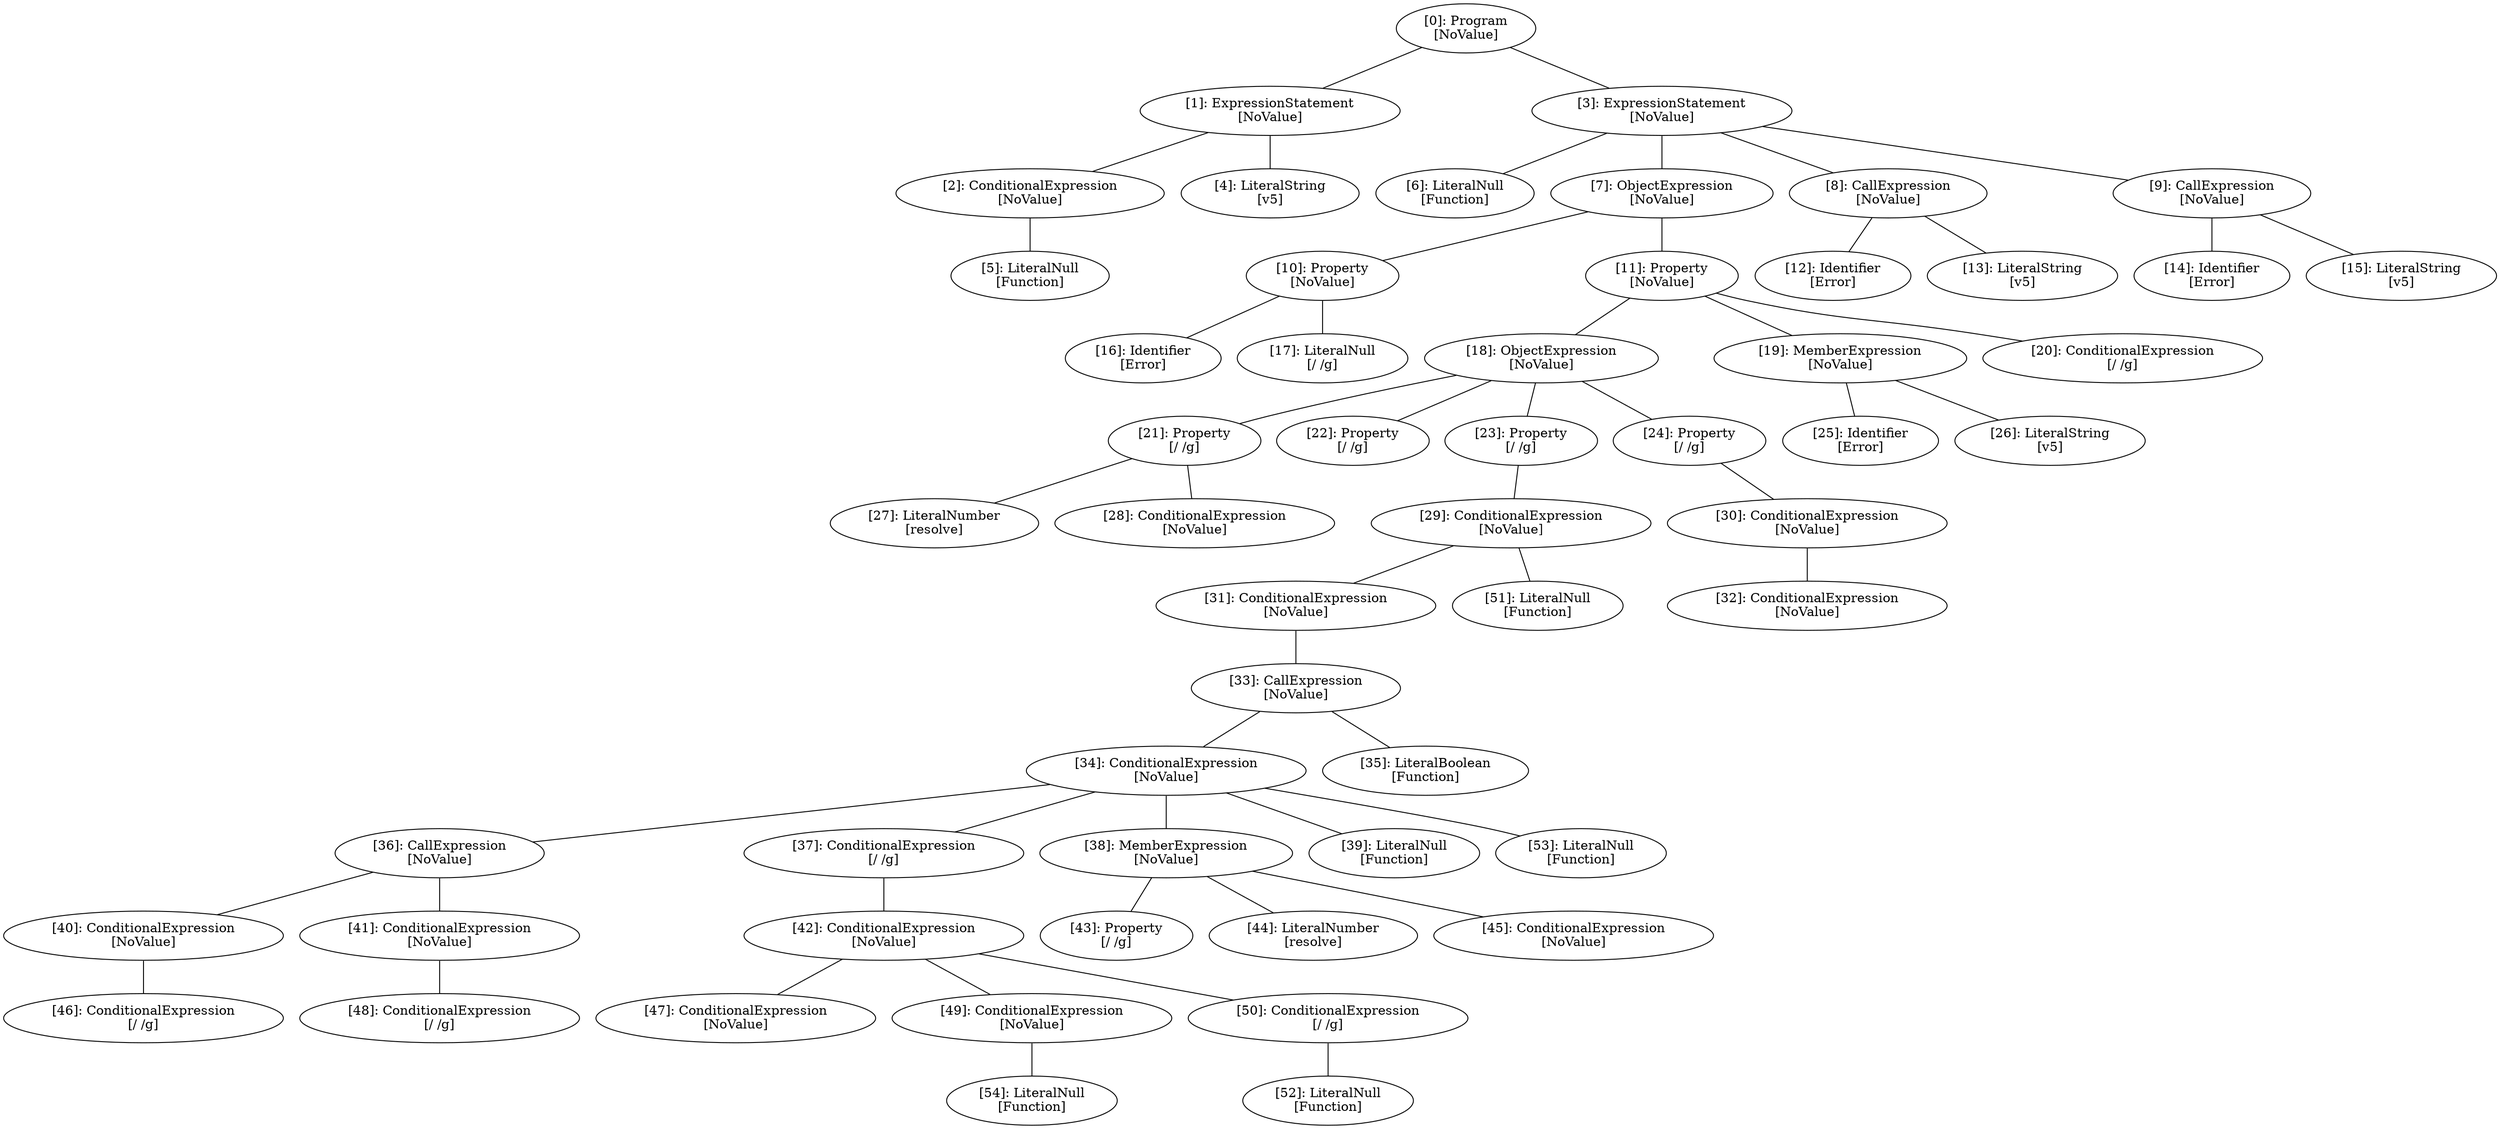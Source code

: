 // Result
graph {
	0 [label="[0]: Program
[NoValue]"]
	1 [label="[1]: ExpressionStatement
[NoValue]"]
	2 [label="[2]: ConditionalExpression
[NoValue]"]
	3 [label="[3]: ExpressionStatement
[NoValue]"]
	4 [label="[4]: LiteralString
[v5]"]
	5 [label="[5]: LiteralNull
[Function]"]
	6 [label="[6]: LiteralNull
[Function]"]
	7 [label="[7]: ObjectExpression
[NoValue]"]
	8 [label="[8]: CallExpression
[NoValue]"]
	9 [label="[9]: CallExpression
[NoValue]"]
	10 [label="[10]: Property
[NoValue]"]
	11 [label="[11]: Property
[NoValue]"]
	12 [label="[12]: Identifier
[Error]"]
	13 [label="[13]: LiteralString
[v5]"]
	14 [label="[14]: Identifier
[Error]"]
	15 [label="[15]: LiteralString
[v5]"]
	16 [label="[16]: Identifier
[Error]"]
	17 [label="[17]: LiteralNull
[/ /g]"]
	18 [label="[18]: ObjectExpression
[NoValue]"]
	19 [label="[19]: MemberExpression
[NoValue]"]
	20 [label="[20]: ConditionalExpression
[/ /g]"]
	21 [label="[21]: Property
[/ /g]"]
	22 [label="[22]: Property
[/ /g]"]
	23 [label="[23]: Property
[/ /g]"]
	24 [label="[24]: Property
[/ /g]"]
	25 [label="[25]: Identifier
[Error]"]
	26 [label="[26]: LiteralString
[v5]"]
	27 [label="[27]: LiteralNumber
[resolve]"]
	28 [label="[28]: ConditionalExpression
[NoValue]"]
	29 [label="[29]: ConditionalExpression
[NoValue]"]
	30 [label="[30]: ConditionalExpression
[NoValue]"]
	31 [label="[31]: ConditionalExpression
[NoValue]"]
	32 [label="[32]: ConditionalExpression
[NoValue]"]
	33 [label="[33]: CallExpression
[NoValue]"]
	34 [label="[34]: ConditionalExpression
[NoValue]"]
	35 [label="[35]: LiteralBoolean
[Function]"]
	36 [label="[36]: CallExpression
[NoValue]"]
	37 [label="[37]: ConditionalExpression
[/ /g]"]
	38 [label="[38]: MemberExpression
[NoValue]"]
	39 [label="[39]: LiteralNull
[Function]"]
	40 [label="[40]: ConditionalExpression
[NoValue]"]
	41 [label="[41]: ConditionalExpression
[NoValue]"]
	42 [label="[42]: ConditionalExpression
[NoValue]"]
	43 [label="[43]: Property
[/ /g]"]
	44 [label="[44]: LiteralNumber
[resolve]"]
	45 [label="[45]: ConditionalExpression
[NoValue]"]
	46 [label="[46]: ConditionalExpression
[/ /g]"]
	47 [label="[47]: ConditionalExpression
[NoValue]"]
	48 [label="[48]: ConditionalExpression
[/ /g]"]
	49 [label="[49]: ConditionalExpression
[NoValue]"]
	50 [label="[50]: ConditionalExpression
[/ /g]"]
	51 [label="[51]: LiteralNull
[Function]"]
	52 [label="[52]: LiteralNull
[Function]"]
	53 [label="[53]: LiteralNull
[Function]"]
	54 [label="[54]: LiteralNull
[Function]"]
	0 -- 1
	0 -- 3
	1 -- 2
	1 -- 4
	2 -- 5
	3 -- 6
	3 -- 7
	3 -- 8
	3 -- 9
	7 -- 10
	7 -- 11
	8 -- 12
	8 -- 13
	9 -- 14
	9 -- 15
	10 -- 16
	10 -- 17
	11 -- 18
	11 -- 19
	11 -- 20
	18 -- 21
	18 -- 22
	18 -- 23
	18 -- 24
	19 -- 25
	19 -- 26
	21 -- 27
	21 -- 28
	23 -- 29
	24 -- 30
	29 -- 31
	29 -- 51
	30 -- 32
	31 -- 33
	33 -- 34
	33 -- 35
	34 -- 36
	34 -- 37
	34 -- 38
	34 -- 39
	34 -- 53
	36 -- 40
	36 -- 41
	37 -- 42
	38 -- 43
	38 -- 44
	38 -- 45
	40 -- 46
	41 -- 48
	42 -- 47
	42 -- 49
	42 -- 50
	49 -- 54
	50 -- 52
}

